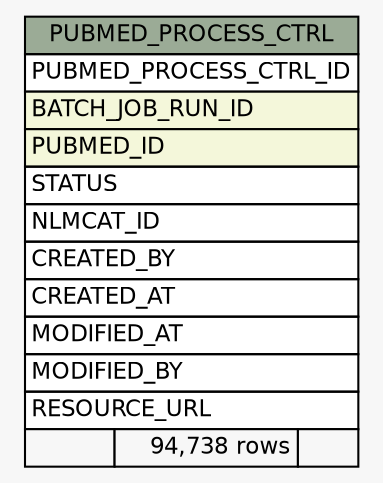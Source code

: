 // dot 2.38.0 on Windows 10 10.0
// SchemaSpy rev Unknown
digraph "PUBMED_PROCESS_CTRL" {
  graph [
    rankdir="RL"
    bgcolor="#f7f7f7"
    nodesep="0.18"
    ranksep="0.46"
    fontname="Helvetica"
    fontsize="11"
  ];
  node [
    fontname="Helvetica"
    fontsize="11"
    shape="plaintext"
  ];
  edge [
    arrowsize="0.8"
  ];
  "PUBMED_PROCESS_CTRL" [
    label=<
    <TABLE BORDER="0" CELLBORDER="1" CELLSPACING="0" BGCOLOR="#ffffff">
      <TR><TD COLSPAN="3" BGCOLOR="#9bab96" ALIGN="CENTER">PUBMED_PROCESS_CTRL</TD></TR>
      <TR><TD PORT="PUBMED_PROCESS_CTRL_ID" COLSPAN="3" ALIGN="LEFT">PUBMED_PROCESS_CTRL_ID</TD></TR>
      <TR><TD PORT="BATCH_JOB_RUN_ID" COLSPAN="3" BGCOLOR="#f4f7da" ALIGN="LEFT">BATCH_JOB_RUN_ID</TD></TR>
      <TR><TD PORT="PUBMED_ID" COLSPAN="3" BGCOLOR="#f4f7da" ALIGN="LEFT">PUBMED_ID</TD></TR>
      <TR><TD PORT="STATUS" COLSPAN="3" ALIGN="LEFT">STATUS</TD></TR>
      <TR><TD PORT="NLMCAT_ID" COLSPAN="3" ALIGN="LEFT">NLMCAT_ID</TD></TR>
      <TR><TD PORT="CREATED_BY" COLSPAN="3" ALIGN="LEFT">CREATED_BY</TD></TR>
      <TR><TD PORT="CREATED_AT" COLSPAN="3" ALIGN="LEFT">CREATED_AT</TD></TR>
      <TR><TD PORT="MODIFIED_AT" COLSPAN="3" ALIGN="LEFT">MODIFIED_AT</TD></TR>
      <TR><TD PORT="MODIFIED_BY" COLSPAN="3" ALIGN="LEFT">MODIFIED_BY</TD></TR>
      <TR><TD PORT="RESOURCE_URL" COLSPAN="3" ALIGN="LEFT">RESOURCE_URL</TD></TR>
      <TR><TD ALIGN="LEFT" BGCOLOR="#f7f7f7">  </TD><TD ALIGN="RIGHT" BGCOLOR="#f7f7f7">94,738 rows</TD><TD ALIGN="RIGHT" BGCOLOR="#f7f7f7">  </TD></TR>
    </TABLE>>
    URL="tables/PUBMED_PROCESS_CTRL.html"
    tooltip="PUBMED_PROCESS_CTRL"
  ];
}
